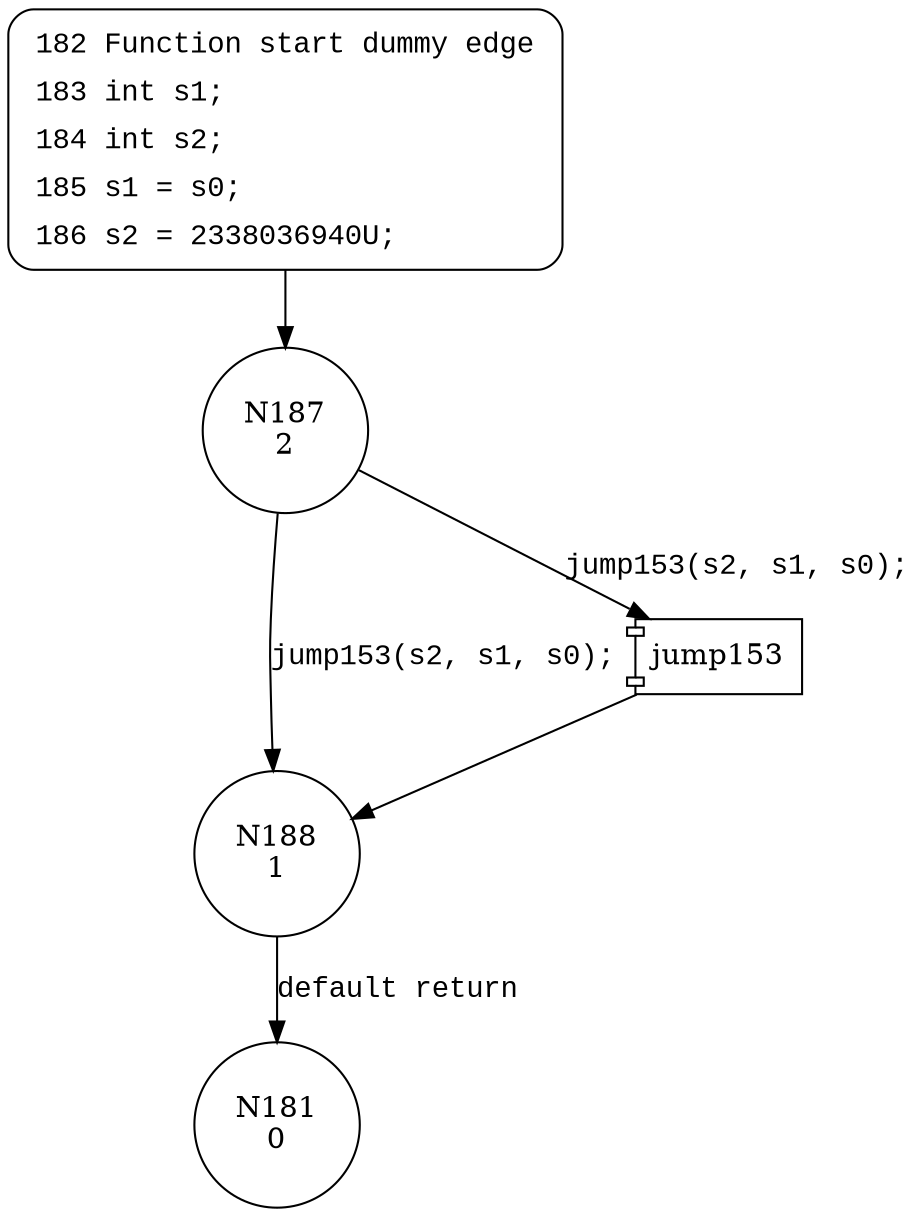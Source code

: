 digraph block153 {
187 [shape="circle" label="N187\n2"]
188 [shape="circle" label="N188\n1"]
181 [shape="circle" label="N181\n0"]
182 [style="filled,bold" penwidth="1" fillcolor="white" fontname="Courier New" shape="Mrecord" label=<<table border="0" cellborder="0" cellpadding="3" bgcolor="white"><tr><td align="right">182</td><td align="left">Function start dummy edge</td></tr><tr><td align="right">183</td><td align="left">int s1;</td></tr><tr><td align="right">184</td><td align="left">int s2;</td></tr><tr><td align="right">185</td><td align="left">s1 = s0;</td></tr><tr><td align="right">186</td><td align="left">s2 = 2338036940U;</td></tr></table>>]
182 -> 187[label=""]
100086 [shape="component" label="jump153"]
187 -> 100086 [label="jump153(s2, s1, s0);" fontname="Courier New"]
100086 -> 188 [label="" fontname="Courier New"]
187 -> 188 [label="jump153(s2, s1, s0);" fontname="Courier New"]
188 -> 181 [label="default return" fontname="Courier New"]
}